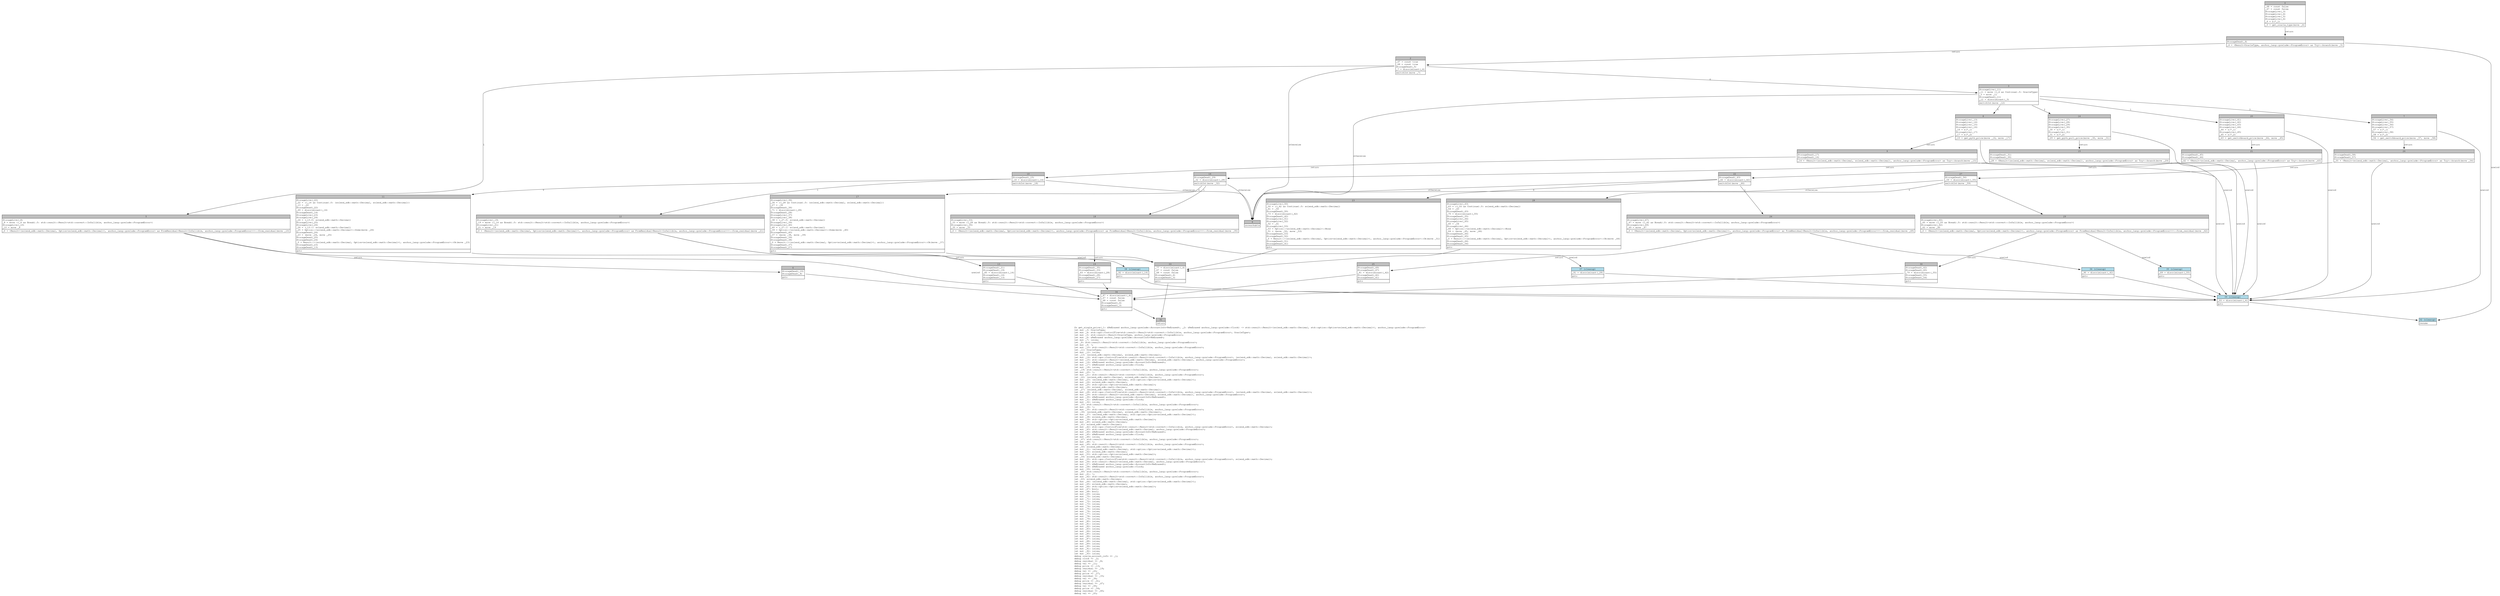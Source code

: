 digraph Mir_0_114 {
    graph [fontname="Courier, monospace"];
    node [fontname="Courier, monospace"];
    edge [fontname="Courier, monospace"];
    label=<fn get_single_price(_1: &amp;ReErased anchor_lang::prelude::AccountInfo&lt;ReErased&gt;, _2: &amp;ReErased anchor_lang::prelude::Clock) -&gt; std::result::Result&lt;(solend_sdk::math::Decimal, std::option::Option&lt;solend_sdk::math::Decimal&gt;), anchor_lang::prelude::ProgramError&gt;<br align="left"/>let mut _3: OracleType;<br align="left"/>let mut _4: std::ops::ControlFlow&lt;std::result::Result&lt;std::convert::Infallible, anchor_lang::prelude::ProgramError&gt;, OracleType&gt;;<br align="left"/>let mut _5: std::result::Result&lt;OracleType, anchor_lang::prelude::ProgramError&gt;;<br align="left"/>let mut _6: &amp;ReErased anchor_lang::prelude::AccountInfo&lt;ReErased&gt;;<br align="left"/>let mut _7: isize;<br align="left"/>let _8: std::result::Result&lt;std::convert::Infallible, anchor_lang::prelude::ProgramError&gt;;<br align="left"/>let mut _9: !;<br align="left"/>let mut _10: std::result::Result&lt;std::convert::Infallible, anchor_lang::prelude::ProgramError&gt;;<br align="left"/>let _11: OracleType;<br align="left"/>let mut _12: isize;<br align="left"/>let _13: (solend_sdk::math::Decimal, solend_sdk::math::Decimal);<br align="left"/>let mut _14: std::ops::ControlFlow&lt;std::result::Result&lt;std::convert::Infallible, anchor_lang::prelude::ProgramError&gt;, (solend_sdk::math::Decimal, solend_sdk::math::Decimal)&gt;;<br align="left"/>let mut _15: std::result::Result&lt;(solend_sdk::math::Decimal, solend_sdk::math::Decimal), anchor_lang::prelude::ProgramError&gt;;<br align="left"/>let mut _16: &amp;ReErased anchor_lang::prelude::AccountInfo&lt;ReErased&gt;;<br align="left"/>let mut _17: &amp;ReErased anchor_lang::prelude::Clock;<br align="left"/>let mut _18: isize;<br align="left"/>let _19: std::result::Result&lt;std::convert::Infallible, anchor_lang::prelude::ProgramError&gt;;<br align="left"/>let mut _20: !;<br align="left"/>let mut _21: std::result::Result&lt;std::convert::Infallible, anchor_lang::prelude::ProgramError&gt;;<br align="left"/>let _22: (solend_sdk::math::Decimal, solend_sdk::math::Decimal);<br align="left"/>let mut _23: (solend_sdk::math::Decimal, std::option::Option&lt;solend_sdk::math::Decimal&gt;);<br align="left"/>let mut _24: solend_sdk::math::Decimal;<br align="left"/>let mut _25: std::option::Option&lt;solend_sdk::math::Decimal&gt;;<br align="left"/>let mut _26: solend_sdk::math::Decimal;<br align="left"/>let _27: (solend_sdk::math::Decimal, solend_sdk::math::Decimal);<br align="left"/>let mut _28: std::ops::ControlFlow&lt;std::result::Result&lt;std::convert::Infallible, anchor_lang::prelude::ProgramError&gt;, (solend_sdk::math::Decimal, solend_sdk::math::Decimal)&gt;;<br align="left"/>let mut _29: std::result::Result&lt;(solend_sdk::math::Decimal, solend_sdk::math::Decimal), anchor_lang::prelude::ProgramError&gt;;<br align="left"/>let mut _30: &amp;ReErased anchor_lang::prelude::AccountInfo&lt;ReErased&gt;;<br align="left"/>let mut _31: &amp;ReErased anchor_lang::prelude::Clock;<br align="left"/>let mut _32: isize;<br align="left"/>let _33: std::result::Result&lt;std::convert::Infallible, anchor_lang::prelude::ProgramError&gt;;<br align="left"/>let mut _34: !;<br align="left"/>let mut _35: std::result::Result&lt;std::convert::Infallible, anchor_lang::prelude::ProgramError&gt;;<br align="left"/>let _36: (solend_sdk::math::Decimal, solend_sdk::math::Decimal);<br align="left"/>let mut _37: (solend_sdk::math::Decimal, std::option::Option&lt;solend_sdk::math::Decimal&gt;);<br align="left"/>let mut _38: solend_sdk::math::Decimal;<br align="left"/>let mut _39: std::option::Option&lt;solend_sdk::math::Decimal&gt;;<br align="left"/>let mut _40: solend_sdk::math::Decimal;<br align="left"/>let _41: solend_sdk::math::Decimal;<br align="left"/>let mut _42: std::ops::ControlFlow&lt;std::result::Result&lt;std::convert::Infallible, anchor_lang::prelude::ProgramError&gt;, solend_sdk::math::Decimal&gt;;<br align="left"/>let mut _43: std::result::Result&lt;solend_sdk::math::Decimal, anchor_lang::prelude::ProgramError&gt;;<br align="left"/>let mut _44: &amp;ReErased anchor_lang::prelude::AccountInfo&lt;ReErased&gt;;<br align="left"/>let mut _45: &amp;ReErased anchor_lang::prelude::Clock;<br align="left"/>let mut _46: isize;<br align="left"/>let _47: std::result::Result&lt;std::convert::Infallible, anchor_lang::prelude::ProgramError&gt;;<br align="left"/>let mut _48: !;<br align="left"/>let mut _49: std::result::Result&lt;std::convert::Infallible, anchor_lang::prelude::ProgramError&gt;;<br align="left"/>let _50: solend_sdk::math::Decimal;<br align="left"/>let mut _51: (solend_sdk::math::Decimal, std::option::Option&lt;solend_sdk::math::Decimal&gt;);<br align="left"/>let mut _52: solend_sdk::math::Decimal;<br align="left"/>let mut _53: std::option::Option&lt;solend_sdk::math::Decimal&gt;;<br align="left"/>let _54: solend_sdk::math::Decimal;<br align="left"/>let mut _55: std::ops::ControlFlow&lt;std::result::Result&lt;std::convert::Infallible, anchor_lang::prelude::ProgramError&gt;, solend_sdk::math::Decimal&gt;;<br align="left"/>let mut _56: std::result::Result&lt;solend_sdk::math::Decimal, anchor_lang::prelude::ProgramError&gt;;<br align="left"/>let mut _57: &amp;ReErased anchor_lang::prelude::AccountInfo&lt;ReErased&gt;;<br align="left"/>let mut _58: &amp;ReErased anchor_lang::prelude::Clock;<br align="left"/>let mut _59: isize;<br align="left"/>let _60: std::result::Result&lt;std::convert::Infallible, anchor_lang::prelude::ProgramError&gt;;<br align="left"/>let mut _61: !;<br align="left"/>let mut _62: std::result::Result&lt;std::convert::Infallible, anchor_lang::prelude::ProgramError&gt;;<br align="left"/>let _63: solend_sdk::math::Decimal;<br align="left"/>let mut _64: (solend_sdk::math::Decimal, std::option::Option&lt;solend_sdk::math::Decimal&gt;);<br align="left"/>let mut _65: solend_sdk::math::Decimal;<br align="left"/>let mut _66: std::option::Option&lt;solend_sdk::math::Decimal&gt;;<br align="left"/>let mut _67: bool;<br align="left"/>let mut _68: bool;<br align="left"/>let mut _69: isize;<br align="left"/>let mut _70: isize;<br align="left"/>let mut _71: isize;<br align="left"/>let mut _72: isize;<br align="left"/>let mut _73: isize;<br align="left"/>let mut _74: isize;<br align="left"/>let mut _75: isize;<br align="left"/>let mut _76: isize;<br align="left"/>let mut _77: isize;<br align="left"/>let mut _78: isize;<br align="left"/>let mut _79: isize;<br align="left"/>let mut _80: isize;<br align="left"/>let mut _81: isize;<br align="left"/>let mut _82: isize;<br align="left"/>let mut _83: isize;<br align="left"/>let mut _84: isize;<br align="left"/>let mut _85: isize;<br align="left"/>let mut _86: isize;<br align="left"/>let mut _87: isize;<br align="left"/>let mut _88: isize;<br align="left"/>let mut _89: isize;<br align="left"/>let mut _90: isize;<br align="left"/>let mut _91: isize;<br align="left"/>let mut _92: isize;<br align="left"/>let mut _93: isize;<br align="left"/>debug oracle_account_info =&gt; _1;<br align="left"/>debug clock =&gt; _2;<br align="left"/>debug residual =&gt; _8;<br align="left"/>debug val =&gt; _11;<br align="left"/>debug price =&gt; _13;<br align="left"/>debug residual =&gt; _19;<br align="left"/>debug val =&gt; _22;<br align="left"/>debug price =&gt; _27;<br align="left"/>debug residual =&gt; _33;<br align="left"/>debug val =&gt; _36;<br align="left"/>debug price =&gt; _41;<br align="left"/>debug residual =&gt; _47;<br align="left"/>debug val =&gt; _50;<br align="left"/>debug price =&gt; _54;<br align="left"/>debug residual =&gt; _60;<br align="left"/>debug val =&gt; _63;<br align="left"/>>;
    bb0__0_114 [shape="none", label=<<table border="0" cellborder="1" cellspacing="0"><tr><td bgcolor="gray" align="center" colspan="1">0</td></tr><tr><td align="left" balign="left">_68 = const false<br/>_67 = const false<br/>StorageLive(_3)<br/>StorageLive(_4)<br/>StorageLive(_5)<br/>StorageLive(_6)<br/>_6 = &amp;(*_1)<br/></td></tr><tr><td align="left">_5 = get_oracle_type(move _6)</td></tr></table>>];
    bb1__0_114 [shape="none", label=<<table border="0" cellborder="1" cellspacing="0"><tr><td bgcolor="gray" align="center" colspan="1">1</td></tr><tr><td align="left" balign="left">StorageDead(_6)<br/></td></tr><tr><td align="left">_4 = &lt;Result&lt;OracleType, anchor_lang::prelude::ProgramError&gt; as Try&gt;::branch(move _5)</td></tr></table>>];
    bb2__0_114 [shape="none", label=<<table border="0" cellborder="1" cellspacing="0"><tr><td bgcolor="gray" align="center" colspan="1">2</td></tr><tr><td align="left" balign="left">_67 = const true<br/>_68 = const true<br/>StorageDead(_5)<br/>_7 = discriminant(_4)<br/></td></tr><tr><td align="left">switchInt(move _7)</td></tr></table>>];
    bb3__0_114 [shape="none", label=<<table border="0" cellborder="1" cellspacing="0"><tr><td bgcolor="gray" align="center" colspan="1">3</td></tr><tr><td align="left" balign="left">StorageLive(_11)<br/>_11 = move ((_4 as Continue).0: OracleType)<br/>_3 = move _11<br/>StorageDead(_11)<br/>_12 = discriminant(_3)<br/></td></tr><tr><td align="left">switchInt(move _12)</td></tr></table>>];
    bb4__0_114 [shape="none", label=<<table border="0" cellborder="1" cellspacing="0"><tr><td bgcolor="gray" align="center" colspan="1">4</td></tr><tr><td align="left">unreachable</td></tr></table>>];
    bb5__0_114 [shape="none", label=<<table border="0" cellborder="1" cellspacing="0"><tr><td bgcolor="gray" align="center" colspan="1">5</td></tr><tr><td align="left" balign="left">StorageLive(_8)<br/>_8 = move ((_4 as Break).0: std::result::Result&lt;std::convert::Infallible, anchor_lang::prelude::ProgramError&gt;)<br/>StorageLive(_10)<br/>_10 = move _8<br/></td></tr><tr><td align="left">_0 = &lt;Result&lt;(solend_sdk::math::Decimal, Option&lt;solend_sdk::math::Decimal&gt;), anchor_lang::prelude::ProgramError&gt; as FromResidual&lt;Result&lt;Infallible, anchor_lang::prelude::ProgramError&gt;&gt;&gt;::from_residual(move _10)</td></tr></table>>];
    bb6__0_114 [shape="none", label=<<table border="0" cellborder="1" cellspacing="0"><tr><td bgcolor="gray" align="center" colspan="1">6</td></tr><tr><td align="left" balign="left">StorageDead(_10)<br/>StorageDead(_8)<br/></td></tr><tr><td align="left">goto</td></tr></table>>];
    bb7__0_114 [shape="none", label=<<table border="0" cellborder="1" cellspacing="0"><tr><td bgcolor="gray" align="center" colspan="1">7</td></tr><tr><td align="left" balign="left">StorageLive(_54)<br/>StorageLive(_55)<br/>StorageLive(_56)<br/>StorageLive(_57)<br/>_57 = &amp;(*_1)<br/>StorageLive(_58)<br/>_58 = &amp;(*_2)<br/></td></tr><tr><td align="left">_56 = get_switchboard_price(move _57, move _58)</td></tr></table>>];
    bb8__0_114 [shape="none", label=<<table border="0" cellborder="1" cellspacing="0"><tr><td bgcolor="gray" align="center" colspan="1">8</td></tr><tr><td align="left" balign="left">StorageLive(_13)<br/>StorageLive(_14)<br/>StorageLive(_15)<br/>StorageLive(_16)<br/>_16 = &amp;(*_1)<br/>StorageLive(_17)<br/>_17 = &amp;(*_2)<br/></td></tr><tr><td align="left">_15 = get_pyth_price(move _16, move _17)</td></tr></table>>];
    bb9__0_114 [shape="none", label=<<table border="0" cellborder="1" cellspacing="0"><tr><td bgcolor="gray" align="center" colspan="1">9</td></tr><tr><td align="left" balign="left">StorageDead(_17)<br/>StorageDead(_16)<br/></td></tr><tr><td align="left">_14 = &lt;Result&lt;(solend_sdk::math::Decimal, solend_sdk::math::Decimal), anchor_lang::prelude::ProgramError&gt; as Try&gt;::branch(move _15)</td></tr></table>>];
    bb10__0_114 [shape="none", label=<<table border="0" cellborder="1" cellspacing="0"><tr><td bgcolor="gray" align="center" colspan="1">10</td></tr><tr><td align="left" balign="left">StorageDead(_15)<br/>_18 = discriminant(_14)<br/></td></tr><tr><td align="left">switchInt(move _18)</td></tr></table>>];
    bb11__0_114 [shape="none", label=<<table border="0" cellborder="1" cellspacing="0"><tr><td bgcolor="gray" align="center" colspan="1">11</td></tr><tr><td align="left" balign="left">StorageLive(_22)<br/>_22 = ((_14 as Continue).0: (solend_sdk::math::Decimal, solend_sdk::math::Decimal))<br/>_13 = _22<br/>StorageDead(_22)<br/>_69 = discriminant(_14)<br/>StorageDead(_14)<br/>StorageLive(_23)<br/>StorageLive(_24)<br/>_24 = (_13.0: solend_sdk::math::Decimal)<br/>StorageLive(_25)<br/>StorageLive(_26)<br/>_26 = (_13.1: solend_sdk::math::Decimal)<br/>_25 = Option::&lt;solend_sdk::math::Decimal&gt;::Some(move _26)<br/>StorageDead(_26)<br/>_23 = (move _24, move _25)<br/>StorageDead(_25)<br/>StorageDead(_24)<br/>_0 = Result::&lt;(solend_sdk::math::Decimal, Option&lt;solend_sdk::math::Decimal&gt;), anchor_lang::prelude::ProgramError&gt;::Ok(move _23)<br/>StorageDead(_23)<br/>StorageDead(_13)<br/></td></tr><tr><td align="left">goto</td></tr></table>>];
    bb12__0_114 [shape="none", label=<<table border="0" cellborder="1" cellspacing="0"><tr><td bgcolor="gray" align="center" colspan="1">12</td></tr><tr><td align="left" balign="left">StorageLive(_19)<br/>_19 = move ((_14 as Break).0: std::result::Result&lt;std::convert::Infallible, anchor_lang::prelude::ProgramError&gt;)<br/>StorageLive(_21)<br/>_21 = move _19<br/></td></tr><tr><td align="left">_0 = &lt;Result&lt;(solend_sdk::math::Decimal, Option&lt;solend_sdk::math::Decimal&gt;), anchor_lang::prelude::ProgramError&gt; as FromResidual&lt;Result&lt;Infallible, anchor_lang::prelude::ProgramError&gt;&gt;&gt;::from_residual(move _21)</td></tr></table>>];
    bb13__0_114 [shape="none", label=<<table border="0" cellborder="1" cellspacing="0"><tr><td bgcolor="gray" align="center" colspan="1">13</td></tr><tr><td align="left" balign="left">StorageDead(_21)<br/>StorageDead(_19)<br/>_85 = discriminant(_14)<br/>StorageDead(_14)<br/>StorageDead(_13)<br/></td></tr><tr><td align="left">goto</td></tr></table>>];
    bb14__0_114 [shape="none", label=<<table border="0" cellborder="1" cellspacing="0"><tr><td bgcolor="gray" align="center" colspan="1">14</td></tr><tr><td align="left" balign="left">StorageLive(_27)<br/>StorageLive(_28)<br/>StorageLive(_29)<br/>StorageLive(_30)<br/>_30 = &amp;(*_1)<br/>StorageLive(_31)<br/>_31 = &amp;(*_2)<br/></td></tr><tr><td align="left">_29 = get_pyth_pull_price(move _30, move _31)</td></tr></table>>];
    bb15__0_114 [shape="none", label=<<table border="0" cellborder="1" cellspacing="0"><tr><td bgcolor="gray" align="center" colspan="1">15</td></tr><tr><td align="left" balign="left">StorageDead(_31)<br/>StorageDead(_30)<br/></td></tr><tr><td align="left">_28 = &lt;Result&lt;(solend_sdk::math::Decimal, solend_sdk::math::Decimal), anchor_lang::prelude::ProgramError&gt; as Try&gt;::branch(move _29)</td></tr></table>>];
    bb16__0_114 [shape="none", label=<<table border="0" cellborder="1" cellspacing="0"><tr><td bgcolor="gray" align="center" colspan="1">16</td></tr><tr><td align="left" balign="left">StorageDead(_29)<br/>_32 = discriminant(_28)<br/></td></tr><tr><td align="left">switchInt(move _32)</td></tr></table>>];
    bb17__0_114 [shape="none", label=<<table border="0" cellborder="1" cellspacing="0"><tr><td bgcolor="gray" align="center" colspan="1">17</td></tr><tr><td align="left" balign="left">StorageLive(_36)<br/>_36 = ((_28 as Continue).0: (solend_sdk::math::Decimal, solend_sdk::math::Decimal))<br/>_27 = _36<br/>StorageDead(_36)<br/>_71 = discriminant(_28)<br/>StorageDead(_28)<br/>StorageLive(_37)<br/>StorageLive(_38)<br/>_38 = (_27.0: solend_sdk::math::Decimal)<br/>StorageLive(_39)<br/>StorageLive(_40)<br/>_40 = (_27.1: solend_sdk::math::Decimal)<br/>_39 = Option::&lt;solend_sdk::math::Decimal&gt;::Some(move _40)<br/>StorageDead(_40)<br/>_37 = (move _38, move _39)<br/>StorageDead(_39)<br/>StorageDead(_38)<br/>_0 = Result::&lt;(solend_sdk::math::Decimal, Option&lt;solend_sdk::math::Decimal&gt;), anchor_lang::prelude::ProgramError&gt;::Ok(move _37)<br/>StorageDead(_37)<br/>StorageDead(_27)<br/></td></tr><tr><td align="left">goto</td></tr></table>>];
    bb18__0_114 [shape="none", label=<<table border="0" cellborder="1" cellspacing="0"><tr><td bgcolor="gray" align="center" colspan="1">18</td></tr><tr><td align="left" balign="left">StorageLive(_33)<br/>_33 = move ((_28 as Break).0: std::result::Result&lt;std::convert::Infallible, anchor_lang::prelude::ProgramError&gt;)<br/>StorageLive(_35)<br/>_35 = move _33<br/></td></tr><tr><td align="left">_0 = &lt;Result&lt;(solend_sdk::math::Decimal, Option&lt;solend_sdk::math::Decimal&gt;), anchor_lang::prelude::ProgramError&gt; as FromResidual&lt;Result&lt;Infallible, anchor_lang::prelude::ProgramError&gt;&gt;&gt;::from_residual(move _35)</td></tr></table>>];
    bb19__0_114 [shape="none", label=<<table border="0" cellborder="1" cellspacing="0"><tr><td bgcolor="gray" align="center" colspan="1">19</td></tr><tr><td align="left" balign="left">StorageDead(_35)<br/>StorageDead(_33)<br/>_83 = discriminant(_28)<br/>StorageDead(_28)<br/>StorageDead(_27)<br/></td></tr><tr><td align="left">goto</td></tr></table>>];
    bb20__0_114 [shape="none", label=<<table border="0" cellborder="1" cellspacing="0"><tr><td bgcolor="gray" align="center" colspan="1">20</td></tr><tr><td align="left" balign="left">StorageLive(_41)<br/>StorageLive(_42)<br/>StorageLive(_43)<br/>StorageLive(_44)<br/>_44 = &amp;(*_1)<br/>StorageLive(_45)<br/>_45 = &amp;(*_2)<br/></td></tr><tr><td align="left">_43 = get_switchboard_price(move _44, move _45)</td></tr></table>>];
    bb21__0_114 [shape="none", label=<<table border="0" cellborder="1" cellspacing="0"><tr><td bgcolor="gray" align="center" colspan="1">21</td></tr><tr><td align="left" balign="left">StorageDead(_45)<br/>StorageDead(_44)<br/></td></tr><tr><td align="left">_42 = &lt;Result&lt;solend_sdk::math::Decimal, anchor_lang::prelude::ProgramError&gt; as Try&gt;::branch(move _43)</td></tr></table>>];
    bb22__0_114 [shape="none", label=<<table border="0" cellborder="1" cellspacing="0"><tr><td bgcolor="gray" align="center" colspan="1">22</td></tr><tr><td align="left" balign="left">StorageDead(_43)<br/>_46 = discriminant(_42)<br/></td></tr><tr><td align="left">switchInt(move _46)</td></tr></table>>];
    bb23__0_114 [shape="none", label=<<table border="0" cellborder="1" cellspacing="0"><tr><td bgcolor="gray" align="center" colspan="1">23</td></tr><tr><td align="left" balign="left">StorageLive(_50)<br/>_50 = ((_42 as Continue).0: solend_sdk::math::Decimal)<br/>_41 = _50<br/>StorageDead(_50)<br/>_73 = discriminant(_42)<br/>StorageDead(_42)<br/>StorageLive(_51)<br/>StorageLive(_52)<br/>_52 = _41<br/>StorageLive(_53)<br/>_53 = Option::&lt;solend_sdk::math::Decimal&gt;::None<br/>_51 = (move _52, move _53)<br/>StorageDead(_53)<br/>StorageDead(_52)<br/>_0 = Result::&lt;(solend_sdk::math::Decimal, Option&lt;solend_sdk::math::Decimal&gt;), anchor_lang::prelude::ProgramError&gt;::Ok(move _51)<br/>StorageDead(_51)<br/>StorageDead(_41)<br/></td></tr><tr><td align="left">goto</td></tr></table>>];
    bb24__0_114 [shape="none", label=<<table border="0" cellborder="1" cellspacing="0"><tr><td bgcolor="gray" align="center" colspan="1">24</td></tr><tr><td align="left" balign="left">StorageLive(_47)<br/>_47 = move ((_42 as Break).0: std::result::Result&lt;std::convert::Infallible, anchor_lang::prelude::ProgramError&gt;)<br/>StorageLive(_49)<br/>_49 = move _47<br/></td></tr><tr><td align="left">_0 = &lt;Result&lt;(solend_sdk::math::Decimal, Option&lt;solend_sdk::math::Decimal&gt;), anchor_lang::prelude::ProgramError&gt; as FromResidual&lt;Result&lt;Infallible, anchor_lang::prelude::ProgramError&gt;&gt;&gt;::from_residual(move _49)</td></tr></table>>];
    bb25__0_114 [shape="none", label=<<table border="0" cellborder="1" cellspacing="0"><tr><td bgcolor="gray" align="center" colspan="1">25</td></tr><tr><td align="left" balign="left">StorageDead(_49)<br/>StorageDead(_47)<br/>_81 = discriminant(_42)<br/>StorageDead(_42)<br/>StorageDead(_41)<br/></td></tr><tr><td align="left">goto</td></tr></table>>];
    bb26__0_114 [shape="none", label=<<table border="0" cellborder="1" cellspacing="0"><tr><td bgcolor="gray" align="center" colspan="1">26</td></tr><tr><td align="left" balign="left">StorageDead(_58)<br/>StorageDead(_57)<br/></td></tr><tr><td align="left">_55 = &lt;Result&lt;solend_sdk::math::Decimal, anchor_lang::prelude::ProgramError&gt; as Try&gt;::branch(move _56)</td></tr></table>>];
    bb27__0_114 [shape="none", label=<<table border="0" cellborder="1" cellspacing="0"><tr><td bgcolor="gray" align="center" colspan="1">27</td></tr><tr><td align="left" balign="left">StorageDead(_56)<br/>_59 = discriminant(_55)<br/></td></tr><tr><td align="left">switchInt(move _59)</td></tr></table>>];
    bb28__0_114 [shape="none", label=<<table border="0" cellborder="1" cellspacing="0"><tr><td bgcolor="gray" align="center" colspan="1">28</td></tr><tr><td align="left" balign="left">StorageLive(_63)<br/>_63 = ((_55 as Continue).0: solend_sdk::math::Decimal)<br/>_54 = _63<br/>StorageDead(_63)<br/>_75 = discriminant(_55)<br/>StorageDead(_55)<br/>StorageLive(_64)<br/>StorageLive(_65)<br/>_65 = _54<br/>StorageLive(_66)<br/>_66 = Option::&lt;solend_sdk::math::Decimal&gt;::None<br/>_64 = (move _65, move _66)<br/>StorageDead(_66)<br/>StorageDead(_65)<br/>_0 = Result::&lt;(solend_sdk::math::Decimal, Option&lt;solend_sdk::math::Decimal&gt;), anchor_lang::prelude::ProgramError&gt;::Ok(move _64)<br/>StorageDead(_64)<br/>StorageDead(_54)<br/></td></tr><tr><td align="left">goto</td></tr></table>>];
    bb29__0_114 [shape="none", label=<<table border="0" cellborder="1" cellspacing="0"><tr><td bgcolor="gray" align="center" colspan="1">29</td></tr><tr><td align="left" balign="left">StorageLive(_60)<br/>_60 = move ((_55 as Break).0: std::result::Result&lt;std::convert::Infallible, anchor_lang::prelude::ProgramError&gt;)<br/>StorageLive(_62)<br/>_62 = move _60<br/></td></tr><tr><td align="left">_0 = &lt;Result&lt;(solend_sdk::math::Decimal, Option&lt;solend_sdk::math::Decimal&gt;), anchor_lang::prelude::ProgramError&gt; as FromResidual&lt;Result&lt;Infallible, anchor_lang::prelude::ProgramError&gt;&gt;&gt;::from_residual(move _62)</td></tr></table>>];
    bb30__0_114 [shape="none", label=<<table border="0" cellborder="1" cellspacing="0"><tr><td bgcolor="gray" align="center" colspan="1">30</td></tr><tr><td align="left" balign="left">StorageDead(_62)<br/>StorageDead(_60)<br/>_79 = discriminant(_55)<br/>StorageDead(_55)<br/>StorageDead(_54)<br/></td></tr><tr><td align="left">goto</td></tr></table>>];
    bb31__0_114 [shape="none", label=<<table border="0" cellborder="1" cellspacing="0"><tr><td bgcolor="gray" align="center" colspan="1">31</td></tr><tr><td align="left">return</td></tr></table>>];
    bb32__0_114 [shape="none", label=<<table border="0" cellborder="1" cellspacing="0"><tr><td bgcolor="lightblue" align="center" colspan="1">32 (cleanup)</td></tr><tr><td align="left">resume</td></tr></table>>];
    bb33__0_114 [shape="none", label=<<table border="0" cellborder="1" cellspacing="0"><tr><td bgcolor="gray" align="center" colspan="1">33</td></tr><tr><td align="left" balign="left">_77 = discriminant(_4)<br/>_67 = const false<br/>_68 = const false<br/>StorageDead(_4)<br/>StorageDead(_3)<br/></td></tr><tr><td align="left">goto</td></tr></table>>];
    bb34__0_114 [shape="none", label=<<table border="0" cellborder="1" cellspacing="0"><tr><td bgcolor="gray" align="center" colspan="1">34</td></tr><tr><td align="left" balign="left">_87 = discriminant(_4)<br/>_67 = const false<br/>_68 = const false<br/>StorageDead(_4)<br/>StorageDead(_3)<br/></td></tr><tr><td align="left">goto</td></tr></table>>];
    bb35__0_114 [shape="none", label=<<table border="0" cellborder="1" cellspacing="0"><tr><td bgcolor="lightblue" align="center" colspan="1">35 (cleanup)</td></tr><tr><td align="left" balign="left">_89 = discriminant(_55)<br/></td></tr><tr><td align="left">goto</td></tr></table>>];
    bb36__0_114 [shape="none", label=<<table border="0" cellborder="1" cellspacing="0"><tr><td bgcolor="lightblue" align="center" colspan="1">36 (cleanup)</td></tr><tr><td align="left" balign="left">_90 = discriminant(_42)<br/></td></tr><tr><td align="left">goto</td></tr></table>>];
    bb37__0_114 [shape="none", label=<<table border="0" cellborder="1" cellspacing="0"><tr><td bgcolor="lightblue" align="center" colspan="1">37 (cleanup)</td></tr><tr><td align="left" balign="left">_91 = discriminant(_28)<br/></td></tr><tr><td align="left">goto</td></tr></table>>];
    bb38__0_114 [shape="none", label=<<table border="0" cellborder="1" cellspacing="0"><tr><td bgcolor="lightblue" align="center" colspan="1">38 (cleanup)</td></tr><tr><td align="left" balign="left">_92 = discriminant(_14)<br/></td></tr><tr><td align="left">goto</td></tr></table>>];
    bb39__0_114 [shape="none", label=<<table border="0" cellborder="1" cellspacing="0"><tr><td bgcolor="lightblue" align="center" colspan="1">39 (cleanup)</td></tr><tr><td align="left" balign="left">_93 = discriminant(_4)<br/></td></tr><tr><td align="left">goto</td></tr></table>>];
    bb0__0_114 -> bb1__0_114 [label="return"];
    bb1__0_114 -> bb2__0_114 [label="return"];
    bb1__0_114 -> bb32__0_114 [label="unwind"];
    bb2__0_114 -> bb3__0_114 [label="0"];
    bb2__0_114 -> bb5__0_114 [label="1"];
    bb2__0_114 -> bb4__0_114 [label="otherwise"];
    bb3__0_114 -> bb8__0_114 [label="0"];
    bb3__0_114 -> bb20__0_114 [label="1"];
    bb3__0_114 -> bb14__0_114 [label="2"];
    bb3__0_114 -> bb7__0_114 [label="3"];
    bb3__0_114 -> bb4__0_114 [label="otherwise"];
    bb5__0_114 -> bb6__0_114 [label="return"];
    bb5__0_114 -> bb39__0_114 [label="unwind"];
    bb6__0_114 -> bb34__0_114 [label=""];
    bb7__0_114 -> bb26__0_114 [label="return"];
    bb7__0_114 -> bb39__0_114 [label="unwind"];
    bb8__0_114 -> bb9__0_114 [label="return"];
    bb8__0_114 -> bb39__0_114 [label="unwind"];
    bb9__0_114 -> bb10__0_114 [label="return"];
    bb9__0_114 -> bb39__0_114 [label="unwind"];
    bb10__0_114 -> bb11__0_114 [label="0"];
    bb10__0_114 -> bb12__0_114 [label="1"];
    bb10__0_114 -> bb4__0_114 [label="otherwise"];
    bb11__0_114 -> bb33__0_114 [label=""];
    bb12__0_114 -> bb13__0_114 [label="return"];
    bb12__0_114 -> bb38__0_114 [label="unwind"];
    bb13__0_114 -> bb34__0_114 [label=""];
    bb14__0_114 -> bb15__0_114 [label="return"];
    bb14__0_114 -> bb39__0_114 [label="unwind"];
    bb15__0_114 -> bb16__0_114 [label="return"];
    bb15__0_114 -> bb39__0_114 [label="unwind"];
    bb16__0_114 -> bb17__0_114 [label="0"];
    bb16__0_114 -> bb18__0_114 [label="1"];
    bb16__0_114 -> bb4__0_114 [label="otherwise"];
    bb17__0_114 -> bb33__0_114 [label=""];
    bb18__0_114 -> bb19__0_114 [label="return"];
    bb18__0_114 -> bb37__0_114 [label="unwind"];
    bb19__0_114 -> bb34__0_114 [label=""];
    bb20__0_114 -> bb21__0_114 [label="return"];
    bb20__0_114 -> bb39__0_114 [label="unwind"];
    bb21__0_114 -> bb22__0_114 [label="return"];
    bb21__0_114 -> bb39__0_114 [label="unwind"];
    bb22__0_114 -> bb23__0_114 [label="0"];
    bb22__0_114 -> bb24__0_114 [label="1"];
    bb22__0_114 -> bb4__0_114 [label="otherwise"];
    bb23__0_114 -> bb33__0_114 [label=""];
    bb24__0_114 -> bb25__0_114 [label="return"];
    bb24__0_114 -> bb36__0_114 [label="unwind"];
    bb25__0_114 -> bb34__0_114 [label=""];
    bb26__0_114 -> bb27__0_114 [label="return"];
    bb26__0_114 -> bb39__0_114 [label="unwind"];
    bb27__0_114 -> bb28__0_114 [label="0"];
    bb27__0_114 -> bb29__0_114 [label="1"];
    bb27__0_114 -> bb4__0_114 [label="otherwise"];
    bb28__0_114 -> bb33__0_114 [label=""];
    bb29__0_114 -> bb30__0_114 [label="return"];
    bb29__0_114 -> bb35__0_114 [label="unwind"];
    bb30__0_114 -> bb34__0_114 [label=""];
    bb33__0_114 -> bb31__0_114 [label=""];
    bb34__0_114 -> bb31__0_114 [label=""];
    bb35__0_114 -> bb39__0_114 [label=""];
    bb36__0_114 -> bb39__0_114 [label=""];
    bb37__0_114 -> bb39__0_114 [label=""];
    bb38__0_114 -> bb39__0_114 [label=""];
    bb39__0_114 -> bb32__0_114 [label=""];
}
